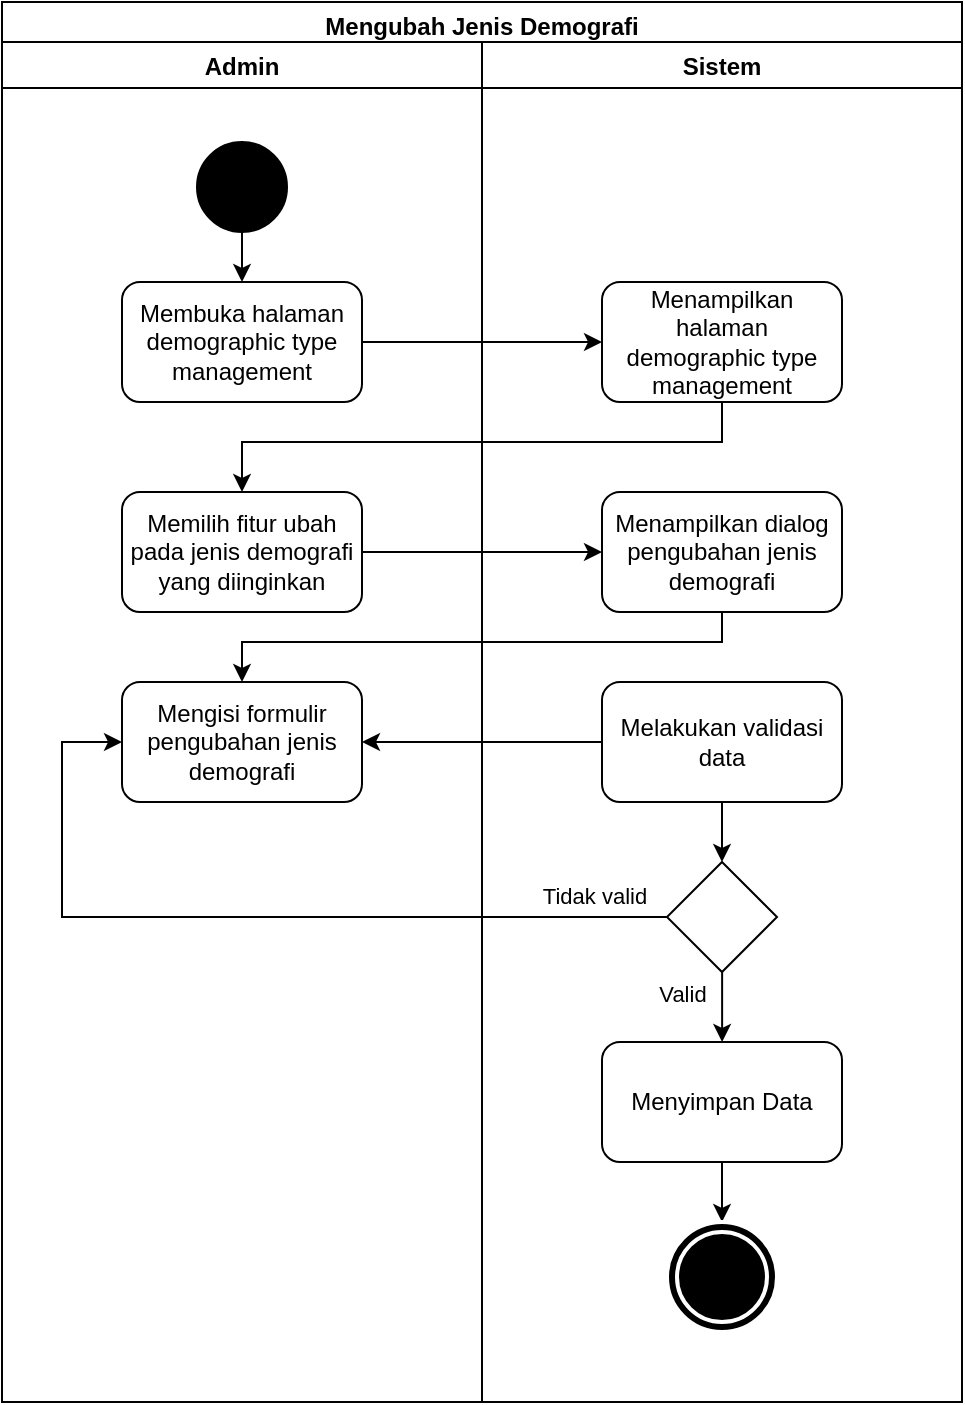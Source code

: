 <mxfile version="18.0.7" type="device"><diagram id="prtHgNgQTEPvFCAcTncT" name="Page-1"><mxGraphModel dx="1038" dy="489" grid="1" gridSize="10" guides="1" tooltips="1" connect="1" arrows="1" fold="1" page="1" pageScale="1" pageWidth="827" pageHeight="1169" math="0" shadow="0"><root><mxCell id="0"/><mxCell id="1" parent="0"/><mxCell id="xOL2CaStUpzWwHvCU3t6-1" value="Mengubah Jenis Demografi" style="swimlane;fillColor=none;" parent="1" vertex="1"><mxGeometry x="240" y="60" width="480" height="700" as="geometry"/></mxCell><mxCell id="xOL2CaStUpzWwHvCU3t6-3" value="Admin" style="swimlane;" parent="xOL2CaStUpzWwHvCU3t6-1" vertex="1"><mxGeometry y="20" width="240" height="680" as="geometry"/></mxCell><mxCell id="xOL2CaStUpzWwHvCU3t6-17" style="edgeStyle=orthogonalEdgeStyle;rounded=0;orthogonalLoop=1;jettySize=auto;html=1;" parent="xOL2CaStUpzWwHvCU3t6-3" source="xOL2CaStUpzWwHvCU3t6-4" target="xOL2CaStUpzWwHvCU3t6-5" edge="1"><mxGeometry relative="1" as="geometry"/></mxCell><mxCell id="xOL2CaStUpzWwHvCU3t6-4" value="" style="ellipse;whiteSpace=wrap;html=1;aspect=fixed;fillColor=#000000;" parent="xOL2CaStUpzWwHvCU3t6-3" vertex="1"><mxGeometry x="97.5" y="50" width="45" height="45" as="geometry"/></mxCell><mxCell id="xOL2CaStUpzWwHvCU3t6-5" value="Membuka halaman demographic type management" style="rounded=1;whiteSpace=wrap;html=1;fillColor=none;" parent="xOL2CaStUpzWwHvCU3t6-3" vertex="1"><mxGeometry x="60" y="120" width="120" height="60" as="geometry"/></mxCell><mxCell id="VyShVdEr0SDdoSQeUqbu-1" value="Memilih fitur ubah pada jenis demografi yang diinginkan" style="rounded=1;whiteSpace=wrap;html=1;fillColor=none;" parent="xOL2CaStUpzWwHvCU3t6-3" vertex="1"><mxGeometry x="60" y="225" width="120" height="60" as="geometry"/></mxCell><mxCell id="xOL2CaStUpzWwHvCU3t6-2" value="Sistem" style="swimlane;" parent="xOL2CaStUpzWwHvCU3t6-1" vertex="1"><mxGeometry x="240" y="20" width="240" height="680" as="geometry"/></mxCell><mxCell id="xOL2CaStUpzWwHvCU3t6-6" value="Menampilkan halaman demographic type management" style="rounded=1;whiteSpace=wrap;html=1;fillColor=none;" parent="xOL2CaStUpzWwHvCU3t6-2" vertex="1"><mxGeometry x="60" y="120" width="120" height="60" as="geometry"/></mxCell><mxCell id="dlb5yeWNZfn_qbHL4ZGy-30" style="edgeStyle=orthogonalEdgeStyle;rounded=0;orthogonalLoop=1;jettySize=auto;html=1;" parent="xOL2CaStUpzWwHvCU3t6-2" source="5Nsrx53wcg7sP6to55Np-2" target="dlb5yeWNZfn_qbHL4ZGy-20" edge="1"><mxGeometry relative="1" as="geometry"><Array as="points"><mxPoint x="120" y="300"/><mxPoint x="-120" y="300"/></Array></mxGeometry></mxCell><mxCell id="5Nsrx53wcg7sP6to55Np-2" value="Menampilkan dialog pengubahan jenis demografi" style="rounded=1;whiteSpace=wrap;html=1;fillColor=none;" parent="xOL2CaStUpzWwHvCU3t6-2" vertex="1"><mxGeometry x="60" y="225" width="120" height="60" as="geometry"/></mxCell><mxCell id="dlb5yeWNZfn_qbHL4ZGy-20" value="&lt;span&gt;Mengisi formulir pengubahan jenis demografi&lt;/span&gt;" style="rounded=1;whiteSpace=wrap;html=1;fillColor=none;" parent="xOL2CaStUpzWwHvCU3t6-2" vertex="1"><mxGeometry x="-180" y="320" width="120" height="60" as="geometry"/></mxCell><mxCell id="pKTfROkwkoRCWbWeDqXC-1" style="edgeStyle=orthogonalEdgeStyle;rounded=0;orthogonalLoop=1;jettySize=auto;html=1;entryX=1;entryY=0.5;entryDx=0;entryDy=0;" parent="xOL2CaStUpzWwHvCU3t6-2" source="dlb5yeWNZfn_qbHL4ZGy-22" target="dlb5yeWNZfn_qbHL4ZGy-20" edge="1"><mxGeometry relative="1" as="geometry"/></mxCell><mxCell id="dlb5yeWNZfn_qbHL4ZGy-22" value="Melakukan validasi data" style="rounded=1;whiteSpace=wrap;html=1;fillColor=none;" parent="xOL2CaStUpzWwHvCU3t6-2" vertex="1"><mxGeometry x="60" y="320" width="120" height="60" as="geometry"/></mxCell><mxCell id="dlb5yeWNZfn_qbHL4ZGy-23" value="Valid" style="edgeStyle=orthogonalEdgeStyle;rounded=0;orthogonalLoop=1;jettySize=auto;html=1;" parent="xOL2CaStUpzWwHvCU3t6-2" edge="1"><mxGeometry x="-0.333" y="-20" relative="1" as="geometry"><mxPoint as="offset"/><mxPoint x="120.059" y="464.941" as="sourcePoint"/><mxPoint x="120.059" y="500" as="targetPoint"/></mxGeometry></mxCell><mxCell id="dlb5yeWNZfn_qbHL4ZGy-24" value="" style="rhombus;whiteSpace=wrap;html=1;fillColor=none;" parent="xOL2CaStUpzWwHvCU3t6-2" vertex="1"><mxGeometry x="92.5" y="410" width="55" height="55" as="geometry"/></mxCell><mxCell id="dlb5yeWNZfn_qbHL4ZGy-31" style="edgeStyle=orthogonalEdgeStyle;rounded=0;orthogonalLoop=1;jettySize=auto;html=1;" parent="xOL2CaStUpzWwHvCU3t6-2" source="dlb5yeWNZfn_qbHL4ZGy-26" target="xOL2CaStUpzWwHvCU3t6-19" edge="1"><mxGeometry relative="1" as="geometry"/></mxCell><mxCell id="dlb5yeWNZfn_qbHL4ZGy-26" value="Menyimpan Data" style="rounded=1;whiteSpace=wrap;html=1;fillColor=none;" parent="xOL2CaStUpzWwHvCU3t6-2" vertex="1"><mxGeometry x="60" y="500" width="120" height="60" as="geometry"/></mxCell><mxCell id="dlb5yeWNZfn_qbHL4ZGy-21" style="edgeStyle=orthogonalEdgeStyle;rounded=0;orthogonalLoop=1;jettySize=auto;html=1;" parent="xOL2CaStUpzWwHvCU3t6-2" source="dlb5yeWNZfn_qbHL4ZGy-22" target="dlb5yeWNZfn_qbHL4ZGy-24" edge="1"><mxGeometry relative="1" as="geometry"/></mxCell><mxCell id="dlb5yeWNZfn_qbHL4ZGy-28" style="edgeStyle=orthogonalEdgeStyle;rounded=0;orthogonalLoop=1;jettySize=auto;html=1;entryX=0;entryY=0.5;entryDx=0;entryDy=0;exitX=0;exitY=0.5;exitDx=0;exitDy=0;" parent="xOL2CaStUpzWwHvCU3t6-2" source="dlb5yeWNZfn_qbHL4ZGy-24" target="dlb5yeWNZfn_qbHL4ZGy-20" edge="1"><mxGeometry relative="1" as="geometry"><Array as="points"><mxPoint x="-210" y="438"/><mxPoint x="-210" y="350"/></Array></mxGeometry></mxCell><mxCell id="dlb5yeWNZfn_qbHL4ZGy-29" value="Tidak valid" style="edgeLabel;html=1;align=center;verticalAlign=middle;resizable=0;points=[];" parent="dlb5yeWNZfn_qbHL4ZGy-28" vertex="1" connectable="0"><mxGeometry x="-0.819" y="-2" relative="1" as="geometry"><mxPoint x="1" y="-9" as="offset"/></mxGeometry></mxCell><mxCell id="xOL2CaStUpzWwHvCU3t6-19" value="" style="ellipse;shape=doubleEllipse;whiteSpace=wrap;html=1;aspect=fixed;fillColor=#000000;strokeColor=#FFFFFF;strokeWidth=2;" parent="xOL2CaStUpzWwHvCU3t6-2" vertex="1"><mxGeometry x="92.5" y="590" width="55" height="55" as="geometry"/></mxCell><mxCell id="xOL2CaStUpzWwHvCU3t6-7" value="" style="edgeStyle=orthogonalEdgeStyle;rounded=0;orthogonalLoop=1;jettySize=auto;html=1;" parent="xOL2CaStUpzWwHvCU3t6-1" source="xOL2CaStUpzWwHvCU3t6-5" target="xOL2CaStUpzWwHvCU3t6-6" edge="1"><mxGeometry relative="1" as="geometry"/></mxCell><mxCell id="VyShVdEr0SDdoSQeUqbu-7" style="edgeStyle=orthogonalEdgeStyle;rounded=0;orthogonalLoop=1;jettySize=auto;html=1;" parent="xOL2CaStUpzWwHvCU3t6-1" source="xOL2CaStUpzWwHvCU3t6-6" target="VyShVdEr0SDdoSQeUqbu-1" edge="1"><mxGeometry relative="1" as="geometry"><Array as="points"><mxPoint x="360" y="220"/><mxPoint x="120" y="220"/></Array></mxGeometry></mxCell><mxCell id="5Nsrx53wcg7sP6to55Np-3" style="edgeStyle=orthogonalEdgeStyle;rounded=0;orthogonalLoop=1;jettySize=auto;html=1;entryX=0;entryY=0.5;entryDx=0;entryDy=0;" parent="xOL2CaStUpzWwHvCU3t6-1" source="VyShVdEr0SDdoSQeUqbu-1" target="5Nsrx53wcg7sP6to55Np-2" edge="1"><mxGeometry relative="1" as="geometry"/></mxCell></root></mxGraphModel></diagram></mxfile>